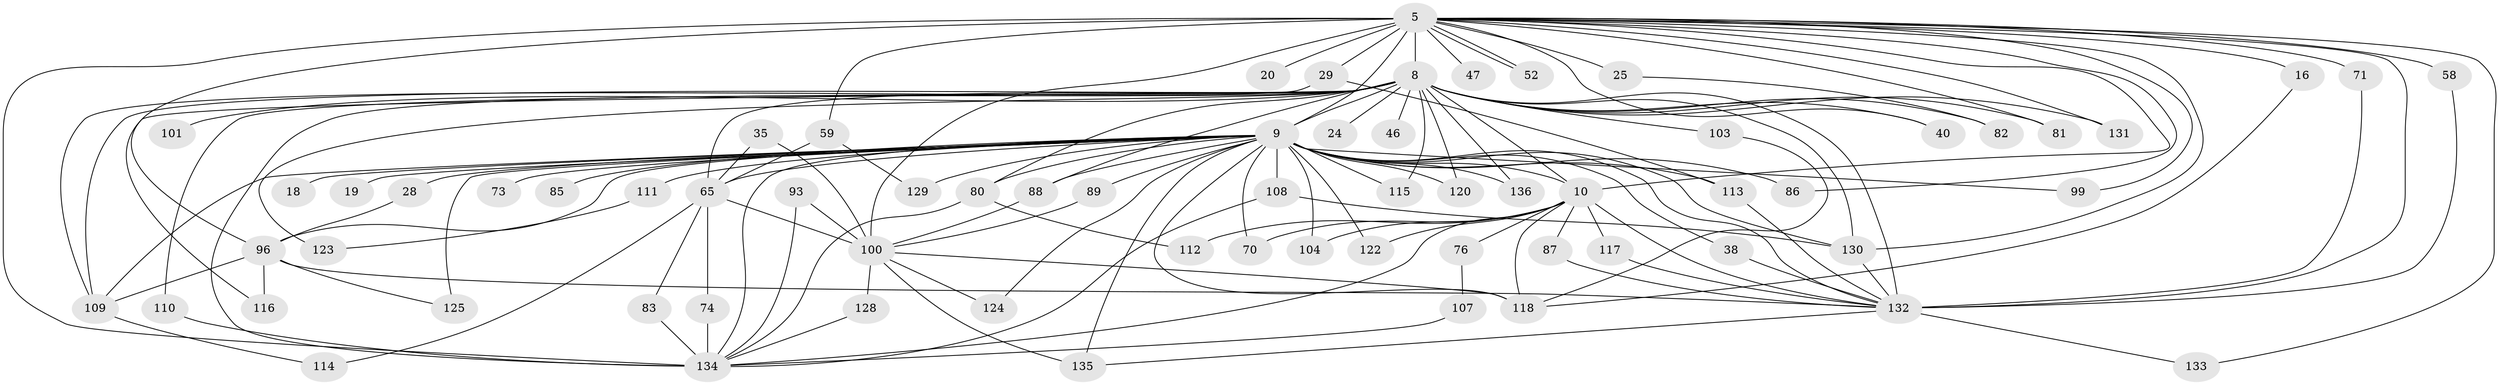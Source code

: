// original degree distribution, {25: 0.014705882352941176, 24: 0.007352941176470588, 20: 0.014705882352941176, 36: 0.007352941176470588, 27: 0.007352941176470588, 16: 0.007352941176470588, 21: 0.007352941176470588, 18: 0.007352941176470588, 11: 0.007352941176470588, 8: 0.007352941176470588, 7: 0.014705882352941176, 3: 0.20588235294117646, 9: 0.007352941176470588, 2: 0.5514705882352942, 6: 0.03676470588235294, 4: 0.0661764705882353, 5: 0.029411764705882353}
// Generated by graph-tools (version 1.1) at 2025/48/03/04/25 21:48:53]
// undirected, 68 vertices, 136 edges
graph export_dot {
graph [start="1"]
  node [color=gray90,style=filled];
  5 [super="+1"];
  8 [super="+3+4"];
  9 [super="+7+2"];
  10 [super="+6"];
  16;
  18;
  19;
  20;
  24;
  25;
  28;
  29;
  35;
  38;
  40;
  46;
  47;
  52;
  58;
  59;
  65 [super="+12+55+50"];
  70;
  71;
  73;
  74;
  76;
  80 [super="+42"];
  81;
  82 [super="+14"];
  83;
  85;
  86;
  87;
  88 [super="+45"];
  89;
  93 [super="+92"];
  96 [super="+48+94+95"];
  99;
  100 [super="+32+15"];
  101;
  103;
  104;
  107;
  108 [super="+44+98"];
  109 [super="+51+105"];
  110;
  111;
  112;
  113 [super="+67"];
  114;
  115;
  116 [super="+54"];
  117;
  118 [super="+30+91"];
  120;
  122;
  123 [super="+43"];
  124;
  125 [super="+75"];
  128;
  129 [super="+97"];
  130 [super="+72+78"];
  131;
  132 [super="+13+31+121+64+119+127"];
  133;
  134 [super="+79+90+77"];
  135 [super="+17"];
  136;
  5 -- 8 [weight=6];
  5 -- 9 [weight=6];
  5 -- 10 [weight=4];
  5 -- 16 [weight=2];
  5 -- 20 [weight=2];
  5 -- 25 [weight=2];
  5 -- 29 [weight=2];
  5 -- 47 [weight=2];
  5 -- 52;
  5 -- 52;
  5 -- 71;
  5 -- 81;
  5 -- 86;
  5 -- 130;
  5 -- 131;
  5 -- 133;
  5 -- 134 [weight=5];
  5 -- 99;
  5 -- 100 [weight=4];
  5 -- 40;
  5 -- 58;
  5 -- 59;
  5 -- 96 [weight=2];
  5 -- 132;
  8 -- 9 [weight=9];
  8 -- 10 [weight=6];
  8 -- 46 [weight=2];
  8 -- 109 [weight=4];
  8 -- 110;
  8 -- 115;
  8 -- 136;
  8 -- 24 [weight=2];
  8 -- 40;
  8 -- 123 [weight=3];
  8 -- 132 [weight=16];
  8 -- 88;
  8 -- 82 [weight=2];
  8 -- 116 [weight=2];
  8 -- 65 [weight=2];
  8 -- 131;
  8 -- 80;
  8 -- 81;
  8 -- 101;
  8 -- 103;
  8 -- 120;
  8 -- 134 [weight=3];
  8 -- 130;
  9 -- 10 [weight=6];
  9 -- 18 [weight=2];
  9 -- 19 [weight=2];
  9 -- 28 [weight=2];
  9 -- 38;
  9 -- 65 [weight=3];
  9 -- 73 [weight=2];
  9 -- 85 [weight=2];
  9 -- 86;
  9 -- 108 [weight=3];
  9 -- 115;
  9 -- 120;
  9 -- 129 [weight=2];
  9 -- 136;
  9 -- 89;
  9 -- 99;
  9 -- 104;
  9 -- 70;
  9 -- 111;
  9 -- 122;
  9 -- 124;
  9 -- 125 [weight=2];
  9 -- 135;
  9 -- 88;
  9 -- 118 [weight=2];
  9 -- 109;
  9 -- 96;
  9 -- 113;
  9 -- 132;
  9 -- 134;
  9 -- 80;
  9 -- 130;
  10 -- 70;
  10 -- 76 [weight=2];
  10 -- 87;
  10 -- 104;
  10 -- 117;
  10 -- 132 [weight=4];
  10 -- 112;
  10 -- 122;
  10 -- 118;
  10 -- 134 [weight=3];
  16 -- 118;
  25 -- 82;
  28 -- 96;
  29 -- 109;
  29 -- 113;
  35 -- 100;
  35 -- 65;
  38 -- 132;
  58 -- 132;
  59 -- 129;
  59 -- 65;
  65 -- 74;
  65 -- 114;
  65 -- 83;
  65 -- 100;
  71 -- 132;
  74 -- 134;
  76 -- 107;
  80 -- 112;
  80 -- 134;
  83 -- 134;
  87 -- 132;
  88 -- 100;
  89 -- 100;
  93 -- 134 [weight=2];
  93 -- 100;
  96 -- 125;
  96 -- 116;
  96 -- 109;
  96 -- 132;
  100 -- 124;
  100 -- 128;
  100 -- 135;
  100 -- 118;
  103 -- 118;
  107 -- 134;
  108 -- 134;
  108 -- 130;
  109 -- 114;
  110 -- 134;
  111 -- 123;
  113 -- 132;
  117 -- 132;
  128 -- 134;
  130 -- 132;
  132 -- 133;
  132 -- 135;
}
